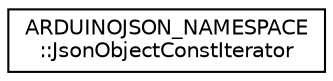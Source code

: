 digraph "Graphical Class Hierarchy"
{
 // LATEX_PDF_SIZE
  edge [fontname="Helvetica",fontsize="10",labelfontname="Helvetica",labelfontsize="10"];
  node [fontname="Helvetica",fontsize="10",shape=record];
  rankdir="LR";
  Node0 [label="ARDUINOJSON_NAMESPACE\l::JsonObjectConstIterator",height=0.2,width=0.4,color="black", fillcolor="white", style="filled",URL="$classARDUINOJSON__NAMESPACE_1_1JsonObjectConstIterator.html",tooltip=" "];
}
